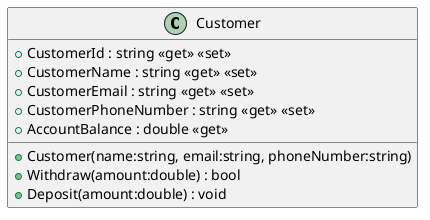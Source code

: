 @startuml
class Customer {
    + CustomerId : string <<get>> <<set>>
    + CustomerName : string <<get>> <<set>>
    + CustomerEmail : string <<get>> <<set>>
    + CustomerPhoneNumber : string <<get>> <<set>>
    + AccountBalance : double <<get>>
    + Customer(name:string, email:string, phoneNumber:string)
    + Withdraw(amount:double) : bool
    + Deposit(amount:double) : void
}
@enduml
